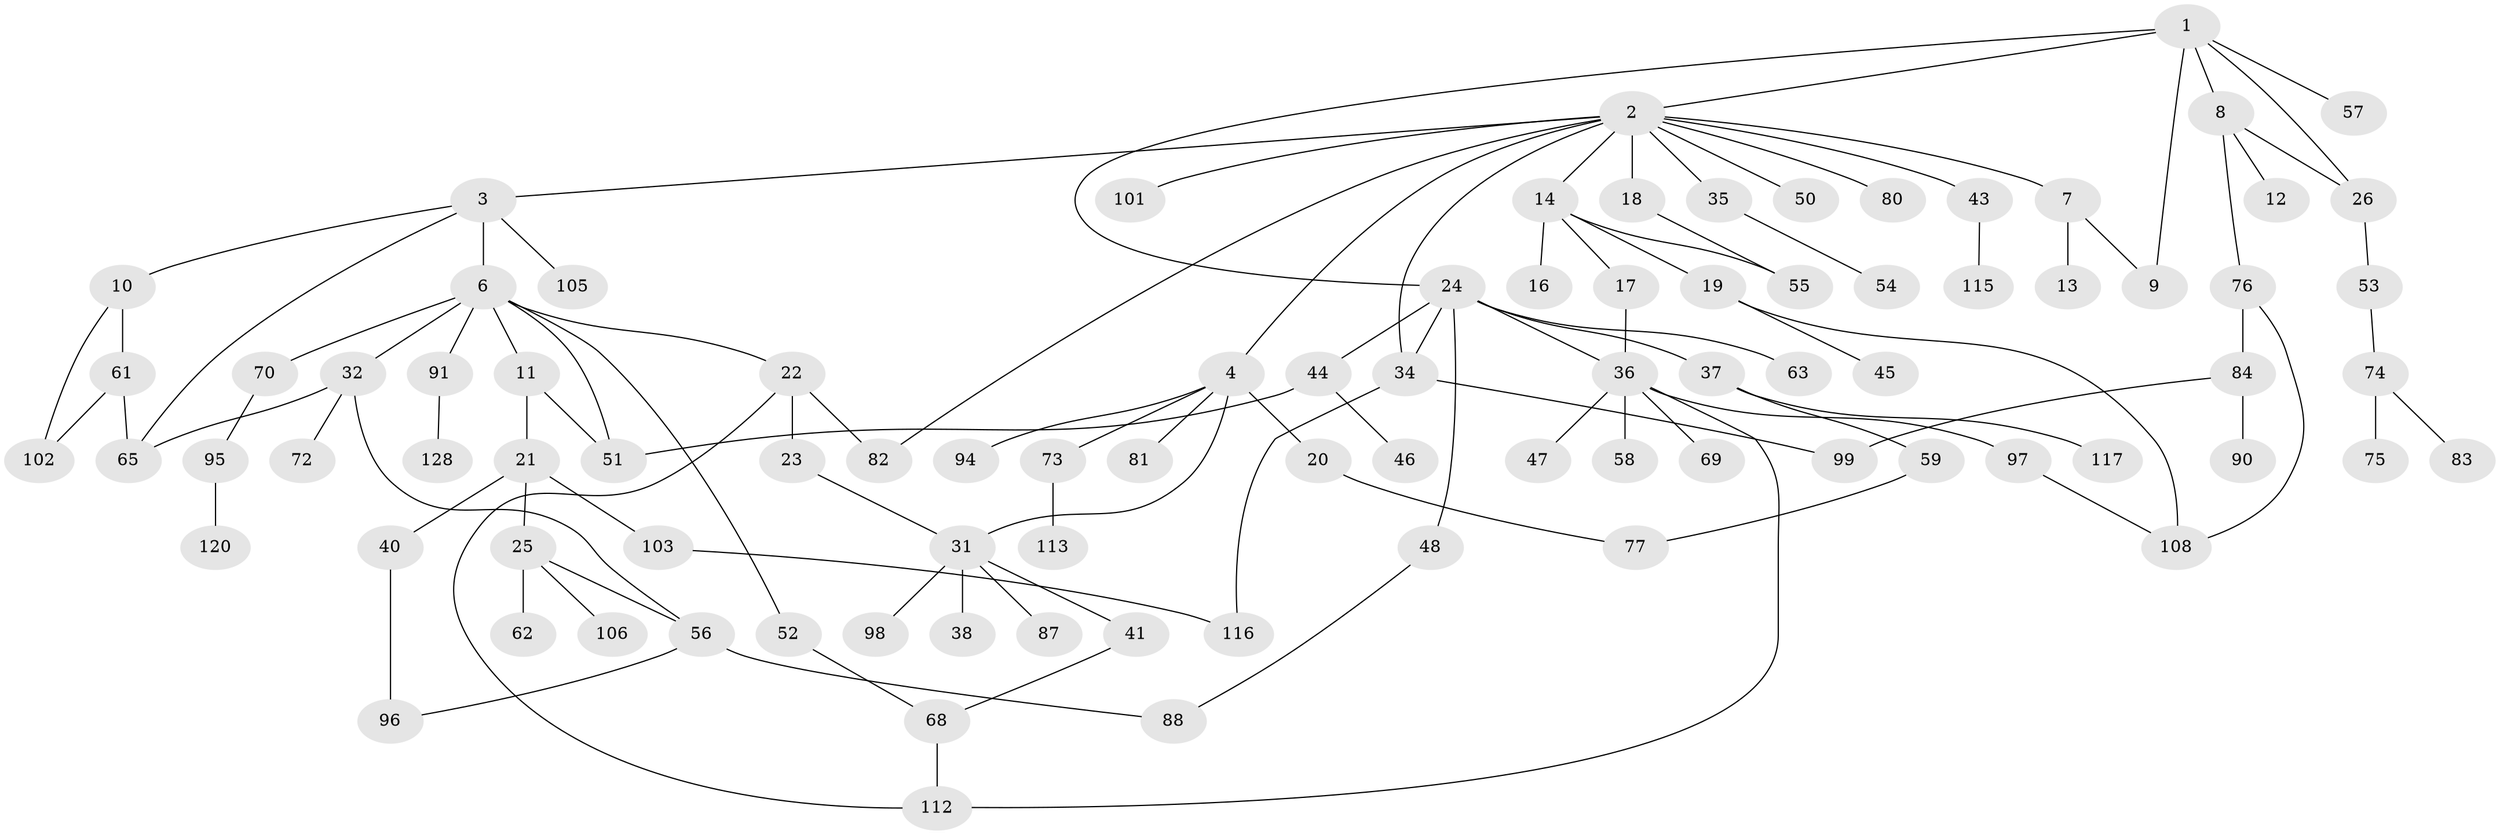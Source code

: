 // Generated by graph-tools (version 1.1) at 2025/23/03/03/25 07:23:33]
// undirected, 90 vertices, 112 edges
graph export_dot {
graph [start="1"]
  node [color=gray90,style=filled];
  1 [super="+123"];
  2 [super="+27"];
  3 [super="+125"];
  4 [super="+5"];
  6 [super="+15"];
  7;
  8;
  9;
  10;
  11 [super="+67"];
  12 [super="+33"];
  13 [super="+39"];
  14 [super="+64"];
  16 [super="+30"];
  17;
  18;
  19 [super="+29"];
  20;
  21;
  22 [super="+119"];
  23 [super="+86"];
  24 [super="+42"];
  25 [super="+49"];
  26 [super="+28"];
  31 [super="+78"];
  32;
  34 [super="+118"];
  35 [super="+110"];
  36 [super="+60"];
  37;
  38;
  40 [super="+71"];
  41;
  43;
  44;
  45;
  46;
  47;
  48;
  50;
  51 [super="+111"];
  52;
  53 [super="+104"];
  54 [super="+66"];
  55;
  56 [super="+79"];
  57;
  58 [super="+92"];
  59;
  61 [super="+100"];
  62;
  63 [super="+122"];
  65 [super="+107"];
  68;
  69 [super="+109"];
  70;
  72;
  73;
  74 [super="+89"];
  75;
  76 [super="+129"];
  77;
  80;
  81;
  82 [super="+126"];
  83;
  84 [super="+85"];
  87 [super="+93"];
  88;
  90;
  91 [super="+121"];
  94;
  95;
  96 [super="+114"];
  97;
  98;
  99;
  101;
  102 [super="+124"];
  103;
  105;
  106 [super="+127"];
  108;
  112;
  113;
  115;
  116;
  117;
  120;
  128;
  1 -- 2;
  1 -- 8;
  1 -- 24;
  1 -- 57;
  1 -- 9;
  1 -- 26;
  2 -- 3;
  2 -- 4;
  2 -- 7;
  2 -- 14;
  2 -- 18;
  2 -- 43;
  2 -- 50;
  2 -- 82;
  2 -- 101;
  2 -- 80;
  2 -- 35;
  2 -- 34;
  3 -- 6;
  3 -- 10;
  3 -- 105;
  3 -- 65;
  4 -- 31;
  4 -- 73;
  4 -- 81;
  4 -- 20;
  4 -- 94;
  6 -- 11;
  6 -- 22;
  6 -- 70;
  6 -- 91;
  6 -- 32;
  6 -- 51;
  6 -- 52;
  7 -- 9;
  7 -- 13;
  8 -- 12;
  8 -- 26;
  8 -- 76;
  10 -- 61;
  10 -- 102;
  11 -- 21;
  11 -- 51;
  14 -- 16;
  14 -- 17;
  14 -- 19;
  14 -- 55;
  17 -- 36;
  18 -- 55;
  19 -- 45;
  19 -- 108;
  20 -- 77;
  21 -- 25;
  21 -- 40;
  21 -- 103;
  22 -- 23;
  22 -- 112;
  22 -- 82;
  23 -- 31;
  24 -- 34;
  24 -- 37;
  24 -- 44;
  24 -- 48;
  24 -- 63;
  24 -- 36;
  25 -- 62;
  25 -- 106;
  25 -- 56;
  26 -- 53;
  31 -- 38;
  31 -- 41;
  31 -- 87;
  31 -- 98;
  32 -- 56;
  32 -- 72;
  32 -- 65;
  34 -- 99;
  34 -- 116;
  35 -- 54;
  36 -- 47;
  36 -- 58;
  36 -- 97;
  36 -- 69;
  36 -- 112;
  37 -- 59;
  37 -- 117;
  40 -- 96;
  41 -- 68;
  43 -- 115;
  44 -- 46;
  44 -- 51;
  48 -- 88;
  52 -- 68;
  53 -- 74;
  56 -- 88;
  56 -- 96;
  59 -- 77;
  61 -- 65;
  61 -- 102;
  68 -- 112;
  70 -- 95;
  73 -- 113;
  74 -- 75;
  74 -- 83;
  76 -- 84 [weight=2];
  76 -- 108;
  84 -- 90;
  84 -- 99;
  91 -- 128;
  95 -- 120;
  97 -- 108;
  103 -- 116;
}
